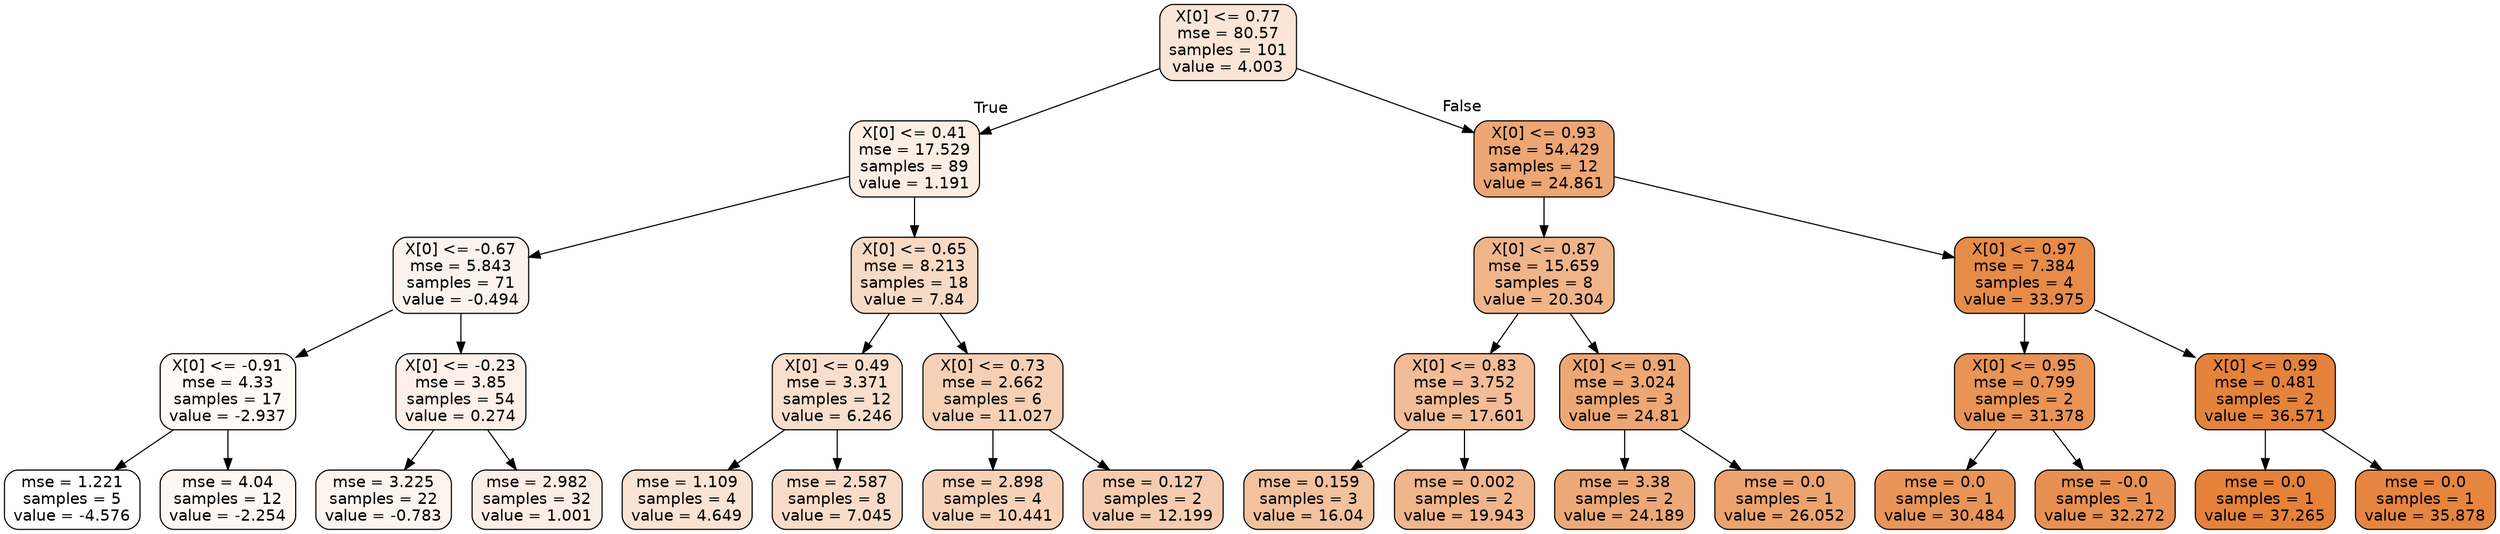 digraph Tree {
node [shape=box, style="filled, rounded", color="black", fontname=helvetica] ;
edge [fontname=helvetica] ;
0 [label="X[0] <= 0.77\nmse = 80.57\nsamples = 101\nvalue = 4.003", fillcolor="#fae5d6"] ;
1 [label="X[0] <= 0.41\nmse = 17.529\nsamples = 89\nvalue = 1.191", fillcolor="#fbeee4"] ;
0 -> 1 [labeldistance=2.5, labelangle=45, headlabel="True"] ;
2 [label="X[0] <= -0.67\nmse = 5.843\nsamples = 71\nvalue = -0.494", fillcolor="#fcf3ec"] ;
1 -> 2 ;
3 [label="X[0] <= -0.91\nmse = 4.33\nsamples = 17\nvalue = -2.937", fillcolor="#fefaf7"] ;
2 -> 3 ;
4 [label="mse = 1.221\nsamples = 5\nvalue = -4.576", fillcolor="#ffffff"] ;
3 -> 4 ;
5 [label="mse = 4.04\nsamples = 12\nvalue = -2.254", fillcolor="#fef8f4"] ;
3 -> 5 ;
6 [label="X[0] <= -0.23\nmse = 3.85\nsamples = 54\nvalue = 0.274", fillcolor="#fcf0e8"] ;
2 -> 6 ;
7 [label="mse = 3.225\nsamples = 22\nvalue = -0.783", fillcolor="#fdf4ed"] ;
6 -> 7 ;
8 [label="mse = 2.982\nsamples = 32\nvalue = 1.001", fillcolor="#fceee5"] ;
6 -> 8 ;
9 [label="X[0] <= 0.65\nmse = 8.213\nsamples = 18\nvalue = 7.84", fillcolor="#f7dac4"] ;
1 -> 9 ;
10 [label="X[0] <= 0.49\nmse = 3.371\nsamples = 12\nvalue = 6.246", fillcolor="#f8decc"] ;
9 -> 10 ;
11 [label="mse = 1.109\nsamples = 4\nvalue = 4.649", fillcolor="#f9e3d3"] ;
10 -> 11 ;
12 [label="mse = 2.587\nsamples = 8\nvalue = 7.045", fillcolor="#f8dcc8"] ;
10 -> 12 ;
13 [label="X[0] <= 0.73\nmse = 2.662\nsamples = 6\nvalue = 11.027", fillcolor="#f5d0b5"] ;
9 -> 13 ;
14 [label="mse = 2.898\nsamples = 4\nvalue = 10.441", fillcolor="#f6d2b8"] ;
13 -> 14 ;
15 [label="mse = 0.127\nsamples = 2\nvalue = 12.199", fillcolor="#f5ccb0"] ;
13 -> 15 ;
16 [label="X[0] <= 0.93\nmse = 54.429\nsamples = 12\nvalue = 24.861", fillcolor="#eda674"] ;
0 -> 16 [labeldistance=2.5, labelangle=-45, headlabel="False"] ;
17 [label="X[0] <= 0.87\nmse = 15.659\nsamples = 8\nvalue = 20.304", fillcolor="#f0b489"] ;
16 -> 17 ;
18 [label="X[0] <= 0.83\nmse = 3.752\nsamples = 5\nvalue = 17.601", fillcolor="#f1bc96"] ;
17 -> 18 ;
19 [label="mse = 0.159\nsamples = 3\nvalue = 16.04", fillcolor="#f2c19d"] ;
18 -> 19 ;
20 [label="mse = 0.002\nsamples = 2\nvalue = 19.943", fillcolor="#f0b58b"] ;
18 -> 20 ;
21 [label="X[0] <= 0.91\nmse = 3.024\nsamples = 3\nvalue = 24.81", fillcolor="#eda774"] ;
17 -> 21 ;
22 [label="mse = 3.38\nsamples = 2\nvalue = 24.189", fillcolor="#eda877"] ;
21 -> 22 ;
23 [label="mse = 0.0\nsamples = 1\nvalue = 26.052", fillcolor="#eca36e"] ;
21 -> 23 ;
24 [label="X[0] <= 0.97\nmse = 7.384\nsamples = 4\nvalue = 33.975", fillcolor="#e78b49"] ;
16 -> 24 ;
25 [label="X[0] <= 0.95\nmse = 0.799\nsamples = 2\nvalue = 31.378", fillcolor="#e99355"] ;
24 -> 25 ;
26 [label="mse = 0.0\nsamples = 1\nvalue = 30.484", fillcolor="#e99559"] ;
25 -> 26 ;
27 [label="mse = -0.0\nsamples = 1\nvalue = 32.272", fillcolor="#e89051"] ;
25 -> 27 ;
28 [label="X[0] <= 0.99\nmse = 0.481\nsamples = 2\nvalue = 36.571", fillcolor="#e5833c"] ;
24 -> 28 ;
29 [label="mse = 0.0\nsamples = 1\nvalue = 37.265", fillcolor="#e58139"] ;
28 -> 29 ;
30 [label="mse = 0.0\nsamples = 1\nvalue = 35.878", fillcolor="#e68540"] ;
28 -> 30 ;
}